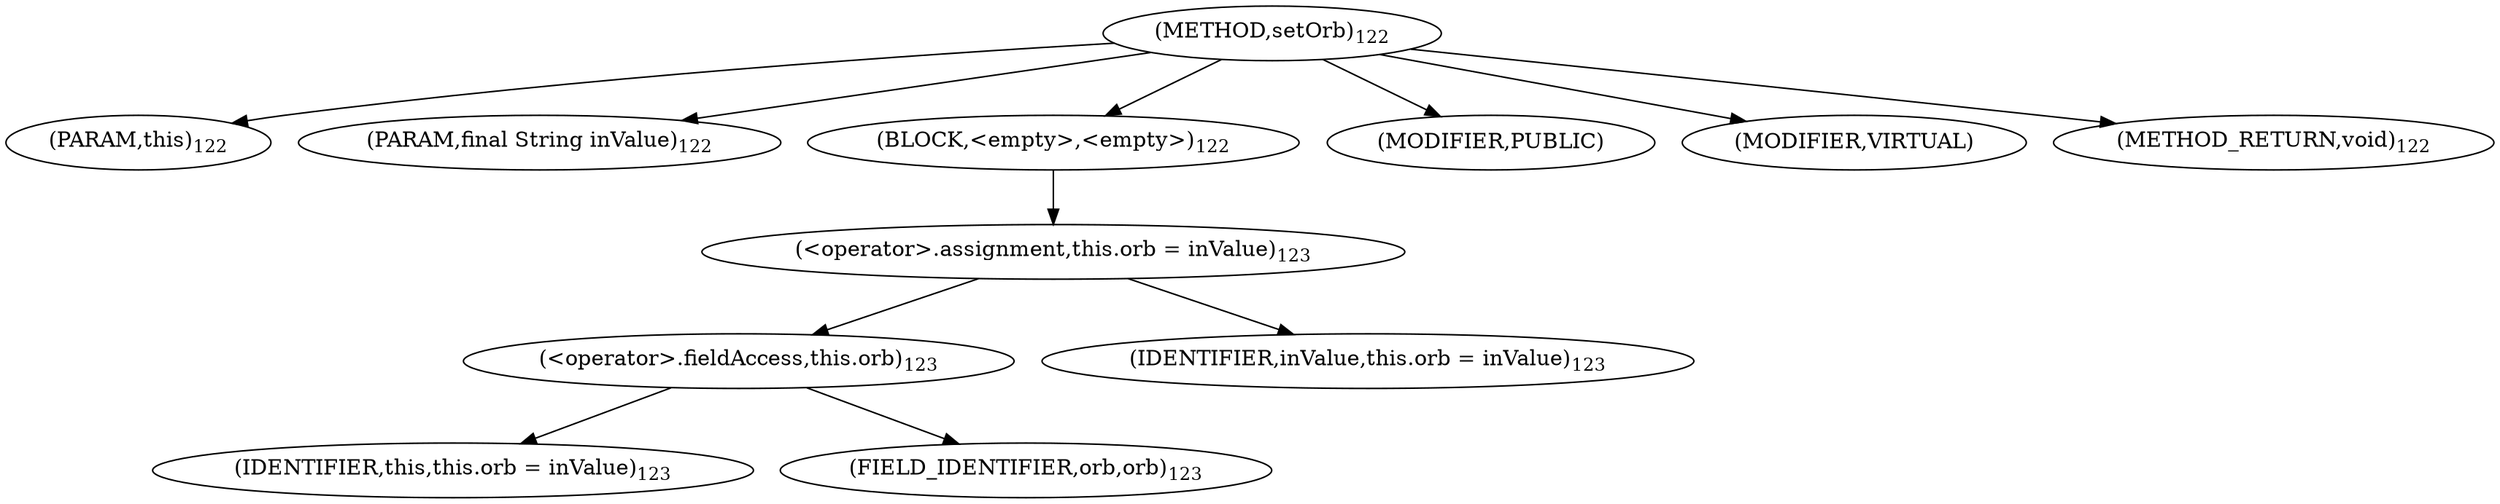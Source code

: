 digraph "setOrb" {  
"84" [label = <(METHOD,setOrb)<SUB>122</SUB>> ]
"85" [label = <(PARAM,this)<SUB>122</SUB>> ]
"86" [label = <(PARAM,final String inValue)<SUB>122</SUB>> ]
"87" [label = <(BLOCK,&lt;empty&gt;,&lt;empty&gt;)<SUB>122</SUB>> ]
"88" [label = <(&lt;operator&gt;.assignment,this.orb = inValue)<SUB>123</SUB>> ]
"89" [label = <(&lt;operator&gt;.fieldAccess,this.orb)<SUB>123</SUB>> ]
"90" [label = <(IDENTIFIER,this,this.orb = inValue)<SUB>123</SUB>> ]
"91" [label = <(FIELD_IDENTIFIER,orb,orb)<SUB>123</SUB>> ]
"92" [label = <(IDENTIFIER,inValue,this.orb = inValue)<SUB>123</SUB>> ]
"93" [label = <(MODIFIER,PUBLIC)> ]
"94" [label = <(MODIFIER,VIRTUAL)> ]
"95" [label = <(METHOD_RETURN,void)<SUB>122</SUB>> ]
  "84" -> "85" 
  "84" -> "86" 
  "84" -> "87" 
  "84" -> "93" 
  "84" -> "94" 
  "84" -> "95" 
  "87" -> "88" 
  "88" -> "89" 
  "88" -> "92" 
  "89" -> "90" 
  "89" -> "91" 
}
